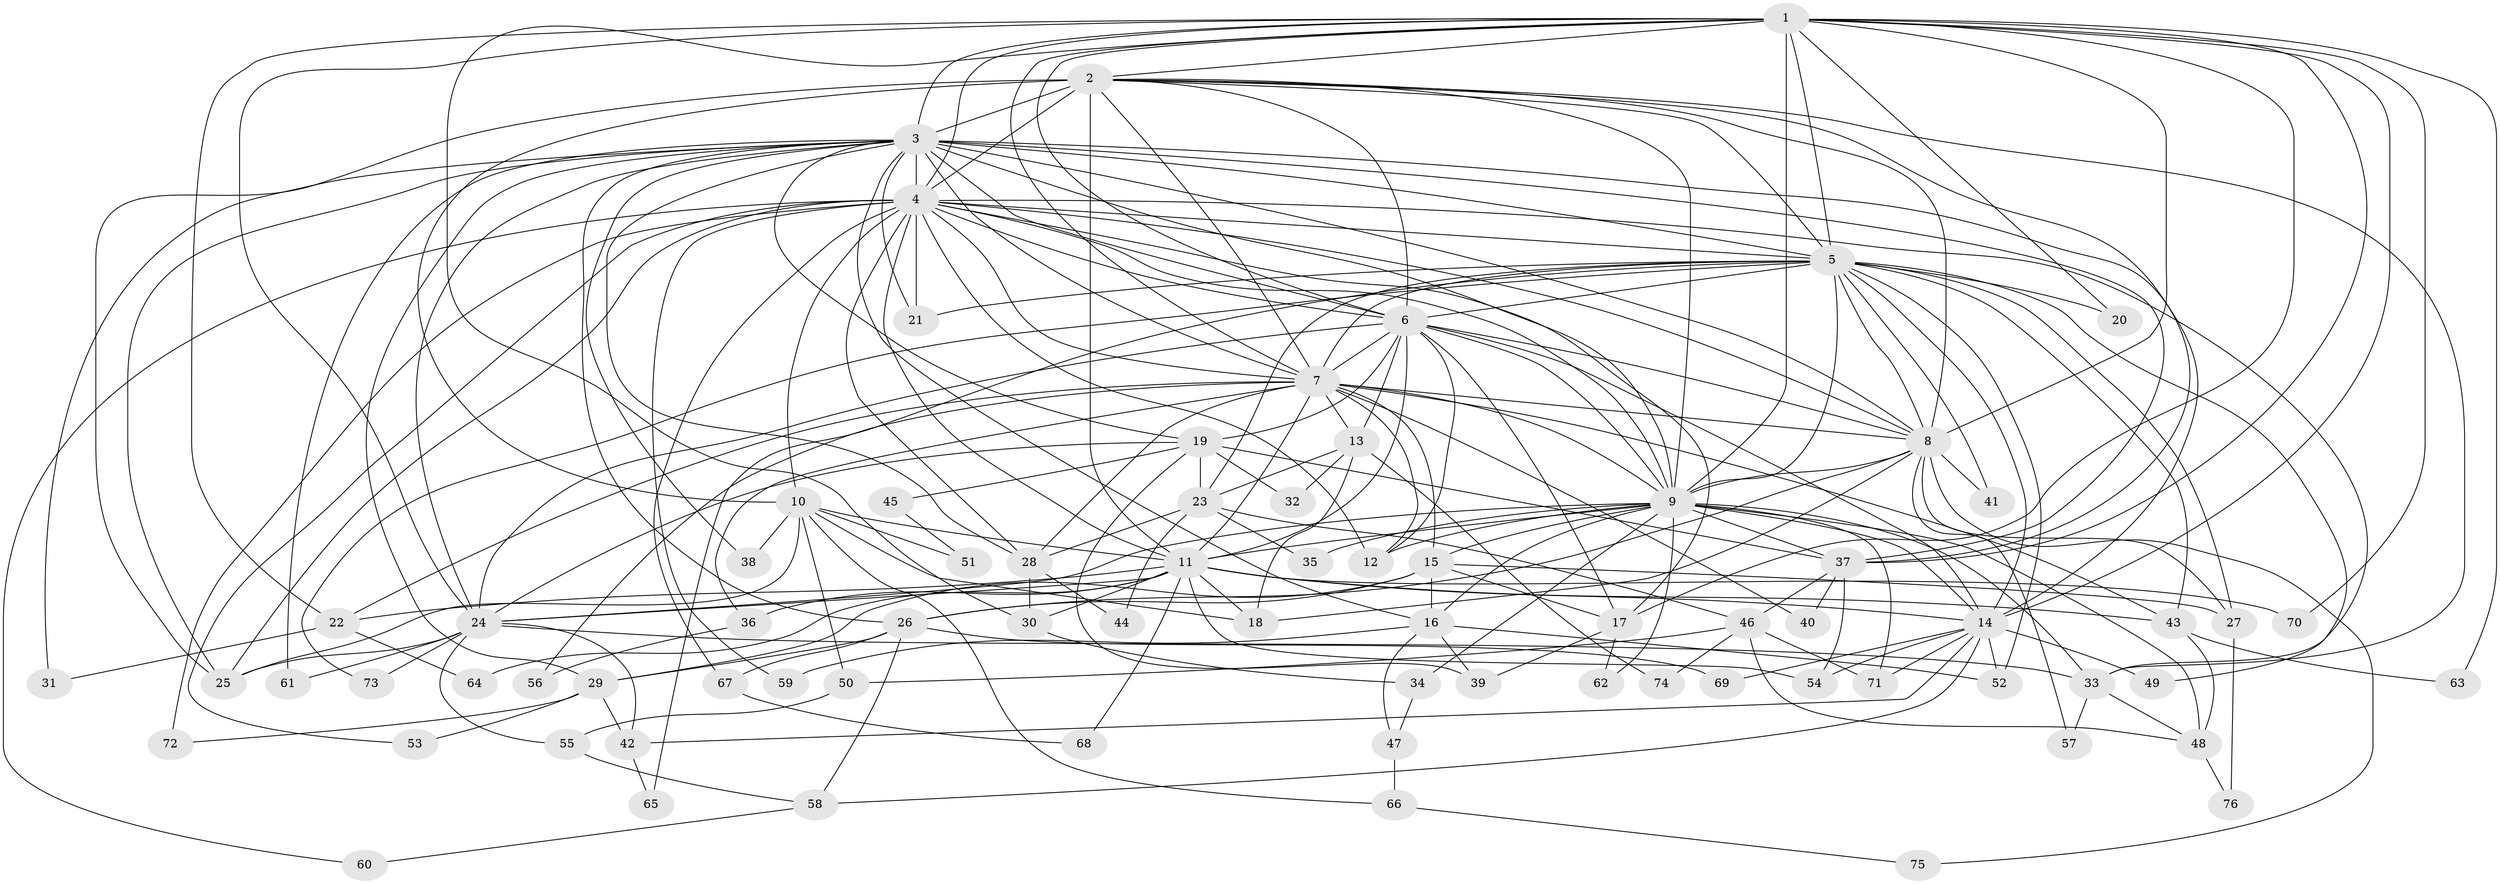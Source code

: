 // original degree distribution, {25: 0.006711409395973154, 31: 0.006711409395973154, 27: 0.013422818791946308, 22: 0.013422818791946308, 21: 0.006711409395973154, 23: 0.013422818791946308, 16: 0.006711409395973154, 10: 0.006711409395973154, 4: 0.10738255033557047, 2: 0.5167785234899329, 5: 0.04697986577181208, 7: 0.013422818791946308, 9: 0.006711409395973154, 3: 0.19463087248322147, 6: 0.040268456375838924}
// Generated by graph-tools (version 1.1) at 2025/34/03/09/25 02:34:38]
// undirected, 76 vertices, 214 edges
graph export_dot {
graph [start="1"]
  node [color=gray90,style=filled];
  1;
  2;
  3;
  4;
  5;
  6;
  7;
  8;
  9;
  10;
  11;
  12;
  13;
  14;
  15;
  16;
  17;
  18;
  19;
  20;
  21;
  22;
  23;
  24;
  25;
  26;
  27;
  28;
  29;
  30;
  31;
  32;
  33;
  34;
  35;
  36;
  37;
  38;
  39;
  40;
  41;
  42;
  43;
  44;
  45;
  46;
  47;
  48;
  49;
  50;
  51;
  52;
  53;
  54;
  55;
  56;
  57;
  58;
  59;
  60;
  61;
  62;
  63;
  64;
  65;
  66;
  67;
  68;
  69;
  70;
  71;
  72;
  73;
  74;
  75;
  76;
  1 -- 2 [weight=2.0];
  1 -- 3 [weight=1.0];
  1 -- 4 [weight=1.0];
  1 -- 5 [weight=1.0];
  1 -- 6 [weight=3.0];
  1 -- 7 [weight=1.0];
  1 -- 8 [weight=2.0];
  1 -- 9 [weight=2.0];
  1 -- 14 [weight=3.0];
  1 -- 17 [weight=1.0];
  1 -- 20 [weight=1.0];
  1 -- 22 [weight=1.0];
  1 -- 24 [weight=2.0];
  1 -- 30 [weight=1.0];
  1 -- 37 [weight=1.0];
  1 -- 63 [weight=1.0];
  1 -- 70 [weight=1.0];
  2 -- 3 [weight=1.0];
  2 -- 4 [weight=1.0];
  2 -- 5 [weight=1.0];
  2 -- 6 [weight=2.0];
  2 -- 7 [weight=1.0];
  2 -- 8 [weight=1.0];
  2 -- 9 [weight=1.0];
  2 -- 10 [weight=1.0];
  2 -- 11 [weight=16.0];
  2 -- 25 [weight=1.0];
  2 -- 33 [weight=1.0];
  2 -- 37 [weight=1.0];
  3 -- 4 [weight=1.0];
  3 -- 5 [weight=2.0];
  3 -- 6 [weight=2.0];
  3 -- 7 [weight=2.0];
  3 -- 8 [weight=1.0];
  3 -- 9 [weight=2.0];
  3 -- 14 [weight=2.0];
  3 -- 16 [weight=1.0];
  3 -- 19 [weight=1.0];
  3 -- 21 [weight=1.0];
  3 -- 24 [weight=1.0];
  3 -- 25 [weight=1.0];
  3 -- 26 [weight=1.0];
  3 -- 28 [weight=1.0];
  3 -- 29 [weight=2.0];
  3 -- 31 [weight=1.0];
  3 -- 37 [weight=1.0];
  3 -- 38 [weight=1.0];
  3 -- 61 [weight=1.0];
  4 -- 5 [weight=1.0];
  4 -- 6 [weight=2.0];
  4 -- 7 [weight=1.0];
  4 -- 8 [weight=1.0];
  4 -- 9 [weight=1.0];
  4 -- 10 [weight=1.0];
  4 -- 11 [weight=1.0];
  4 -- 12 [weight=1.0];
  4 -- 17 [weight=1.0];
  4 -- 21 [weight=1.0];
  4 -- 25 [weight=1.0];
  4 -- 28 [weight=1.0];
  4 -- 33 [weight=1.0];
  4 -- 53 [weight=1.0];
  4 -- 59 [weight=1.0];
  4 -- 60 [weight=1.0];
  4 -- 67 [weight=1.0];
  4 -- 72 [weight=1.0];
  5 -- 6 [weight=3.0];
  5 -- 7 [weight=1.0];
  5 -- 8 [weight=1.0];
  5 -- 9 [weight=1.0];
  5 -- 14 [weight=1.0];
  5 -- 20 [weight=1.0];
  5 -- 21 [weight=1.0];
  5 -- 23 [weight=1.0];
  5 -- 27 [weight=2.0];
  5 -- 41 [weight=1.0];
  5 -- 43 [weight=1.0];
  5 -- 49 [weight=1.0];
  5 -- 52 [weight=1.0];
  5 -- 65 [weight=1.0];
  5 -- 73 [weight=1.0];
  6 -- 7 [weight=2.0];
  6 -- 8 [weight=2.0];
  6 -- 9 [weight=2.0];
  6 -- 11 [weight=1.0];
  6 -- 12 [weight=1.0];
  6 -- 13 [weight=2.0];
  6 -- 14 [weight=9.0];
  6 -- 17 [weight=1.0];
  6 -- 19 [weight=1.0];
  6 -- 24 [weight=9.0];
  7 -- 8 [weight=1.0];
  7 -- 9 [weight=1.0];
  7 -- 11 [weight=2.0];
  7 -- 12 [weight=1.0];
  7 -- 13 [weight=1.0];
  7 -- 15 [weight=1.0];
  7 -- 22 [weight=1.0];
  7 -- 28 [weight=1.0];
  7 -- 36 [weight=1.0];
  7 -- 40 [weight=1.0];
  7 -- 43 [weight=2.0];
  7 -- 56 [weight=1.0];
  8 -- 9 [weight=1.0];
  8 -- 18 [weight=1.0];
  8 -- 26 [weight=1.0];
  8 -- 27 [weight=1.0];
  8 -- 41 [weight=1.0];
  8 -- 57 [weight=1.0];
  8 -- 75 [weight=1.0];
  9 -- 11 [weight=3.0];
  9 -- 12 [weight=1.0];
  9 -- 14 [weight=1.0];
  9 -- 15 [weight=2.0];
  9 -- 16 [weight=1.0];
  9 -- 24 [weight=1.0];
  9 -- 33 [weight=1.0];
  9 -- 34 [weight=1.0];
  9 -- 35 [weight=1.0];
  9 -- 37 [weight=1.0];
  9 -- 48 [weight=1.0];
  9 -- 62 [weight=1.0];
  9 -- 71 [weight=1.0];
  10 -- 11 [weight=3.0];
  10 -- 18 [weight=1.0];
  10 -- 25 [weight=1.0];
  10 -- 38 [weight=1.0];
  10 -- 50 [weight=1.0];
  10 -- 51 [weight=1.0];
  10 -- 66 [weight=1.0];
  11 -- 14 [weight=1.0];
  11 -- 18 [weight=1.0];
  11 -- 22 [weight=1.0];
  11 -- 24 [weight=1.0];
  11 -- 30 [weight=1.0];
  11 -- 36 [weight=1.0];
  11 -- 43 [weight=1.0];
  11 -- 54 [weight=1.0];
  11 -- 64 [weight=1.0];
  11 -- 68 [weight=1.0];
  11 -- 70 [weight=1.0];
  13 -- 18 [weight=1.0];
  13 -- 23 [weight=1.0];
  13 -- 32 [weight=1.0];
  13 -- 74 [weight=1.0];
  14 -- 42 [weight=1.0];
  14 -- 49 [weight=1.0];
  14 -- 52 [weight=1.0];
  14 -- 54 [weight=1.0];
  14 -- 58 [weight=1.0];
  14 -- 69 [weight=1.0];
  14 -- 71 [weight=1.0];
  15 -- 16 [weight=1.0];
  15 -- 17 [weight=1.0];
  15 -- 26 [weight=1.0];
  15 -- 27 [weight=1.0];
  15 -- 29 [weight=1.0];
  16 -- 39 [weight=1.0];
  16 -- 47 [weight=1.0];
  16 -- 52 [weight=1.0];
  16 -- 59 [weight=1.0];
  17 -- 39 [weight=1.0];
  17 -- 62 [weight=1.0];
  19 -- 23 [weight=1.0];
  19 -- 24 [weight=1.0];
  19 -- 32 [weight=1.0];
  19 -- 37 [weight=1.0];
  19 -- 39 [weight=1.0];
  19 -- 45 [weight=1.0];
  22 -- 31 [weight=1.0];
  22 -- 64 [weight=1.0];
  23 -- 28 [weight=1.0];
  23 -- 35 [weight=1.0];
  23 -- 44 [weight=1.0];
  23 -- 46 [weight=1.0];
  24 -- 25 [weight=1.0];
  24 -- 33 [weight=1.0];
  24 -- 42 [weight=1.0];
  24 -- 55 [weight=1.0];
  24 -- 61 [weight=1.0];
  24 -- 73 [weight=1.0];
  26 -- 29 [weight=2.0];
  26 -- 58 [weight=1.0];
  26 -- 67 [weight=1.0];
  26 -- 69 [weight=1.0];
  27 -- 76 [weight=1.0];
  28 -- 30 [weight=1.0];
  28 -- 44 [weight=1.0];
  29 -- 42 [weight=1.0];
  29 -- 53 [weight=1.0];
  29 -- 72 [weight=1.0];
  30 -- 34 [weight=1.0];
  33 -- 48 [weight=1.0];
  33 -- 57 [weight=1.0];
  34 -- 47 [weight=1.0];
  36 -- 56 [weight=1.0];
  37 -- 40 [weight=1.0];
  37 -- 46 [weight=1.0];
  37 -- 54 [weight=1.0];
  42 -- 65 [weight=1.0];
  43 -- 48 [weight=1.0];
  43 -- 63 [weight=1.0];
  45 -- 51 [weight=1.0];
  46 -- 48 [weight=1.0];
  46 -- 50 [weight=1.0];
  46 -- 71 [weight=1.0];
  46 -- 74 [weight=1.0];
  47 -- 66 [weight=1.0];
  48 -- 76 [weight=1.0];
  50 -- 55 [weight=1.0];
  55 -- 58 [weight=1.0];
  58 -- 60 [weight=1.0];
  66 -- 75 [weight=1.0];
  67 -- 68 [weight=1.0];
}
